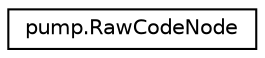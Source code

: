 digraph "Graphical Class Hierarchy"
{
  edge [fontname="Helvetica",fontsize="10",labelfontname="Helvetica",labelfontsize="10"];
  node [fontname="Helvetica",fontsize="10",shape=record];
  rankdir="LR";
  Node1 [label="pump.RawCodeNode",height=0.2,width=0.4,color="black", fillcolor="white", style="filled",URL="$classpump_1_1_raw_code_node.html"];
}
